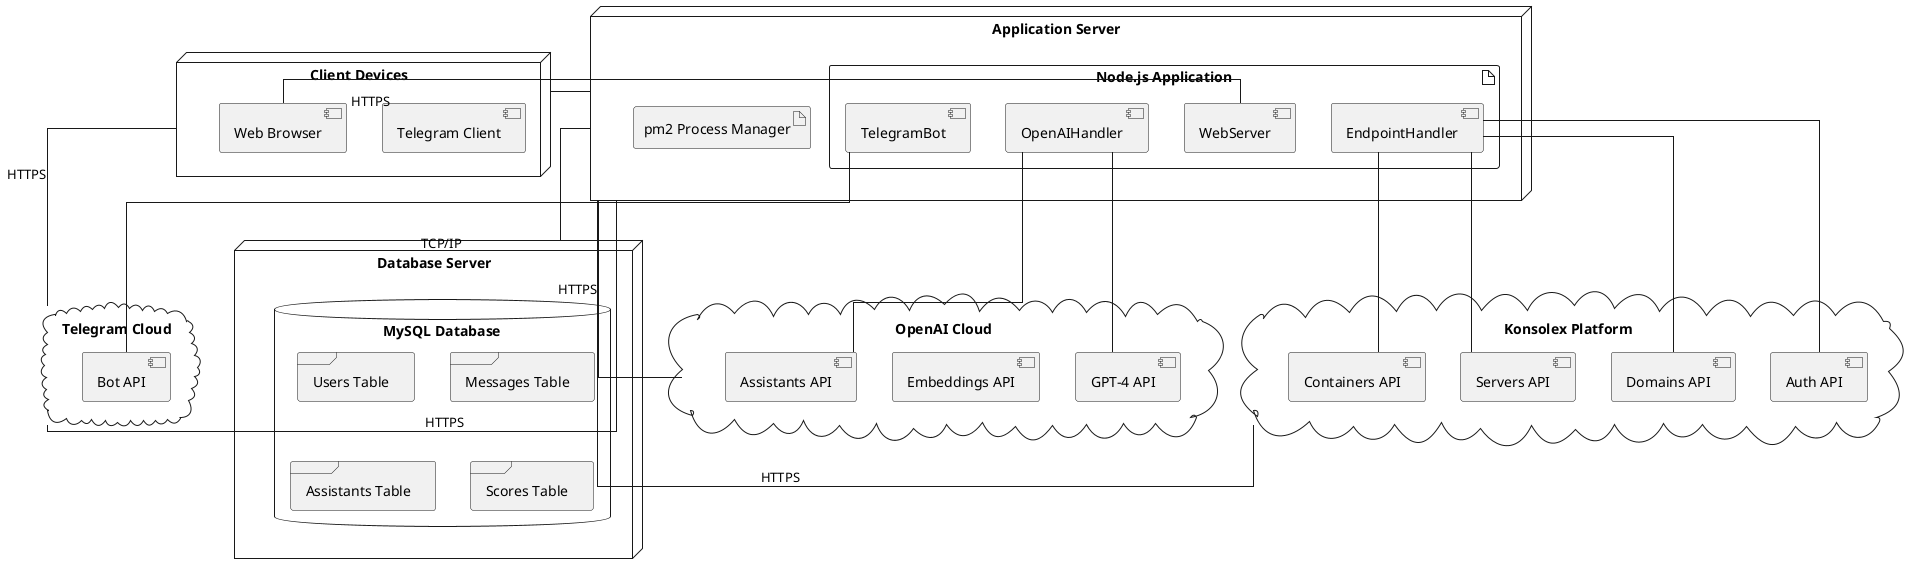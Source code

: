 @startuml Deployment Diagram

skinparam linetype ortho

node "Application Server" as AppServer {
  artifact "Node.js Application" as NodeApp {
    component TelegramBot
    component WebServer
    component OpenAIHandler
    component EndpointHandler
  }
  artifact "pm2 Process Manager" as PM2
}

node "Database Server" as DBServer {
  database "MySQL Database" as MySQL {
    frame "Users Table"
    frame "Messages Table"
    frame "Assistants Table"
    frame "Scores Table"
  }
}

cloud "OpenAI Cloud" as OpenAICloud {
  component "GPT-4 API" as GPT4
  component "Embeddings API" as Embeddings
  component "Assistants API" as AssistantsAPI
}

cloud "Telegram Cloud" as TelegramCloud {
  component "Bot API" as TelegramAPI
}

cloud "Konsolex Platform" as KonsolexCloud {
  component "Auth API" as KonsolexAuth
  component "Domains API" as KonsolexDomains
  component "Servers API" as KonsolexServers
  component "Containers API" as KonsolexContainers
}

node "Client Devices" as Clients {
  component "Telegram Client" as TelegramClient
  component "Web Browser" as Browser
}

' Connections between components
Clients -- TelegramCloud : HTTPS
Clients -- AppServer : HTTPS

AppServer -- DBServer : TCP/IP
AppServer -- OpenAICloud : HTTPS
AppServer -- TelegramCloud : HTTPS
AppServer -- KonsolexCloud : HTTPS

' Internal connections
TelegramBot -- TelegramAPI
WebServer -- Browser
OpenAIHandler -- GPT4
OpenAIHandler -- AssistantsAPI
EndpointHandler -- KonsolexAuth
EndpointHandler -- KonsolexDomains
EndpointHandler -- KonsolexServers
EndpointHandler -- KonsolexContainers

@enduml
